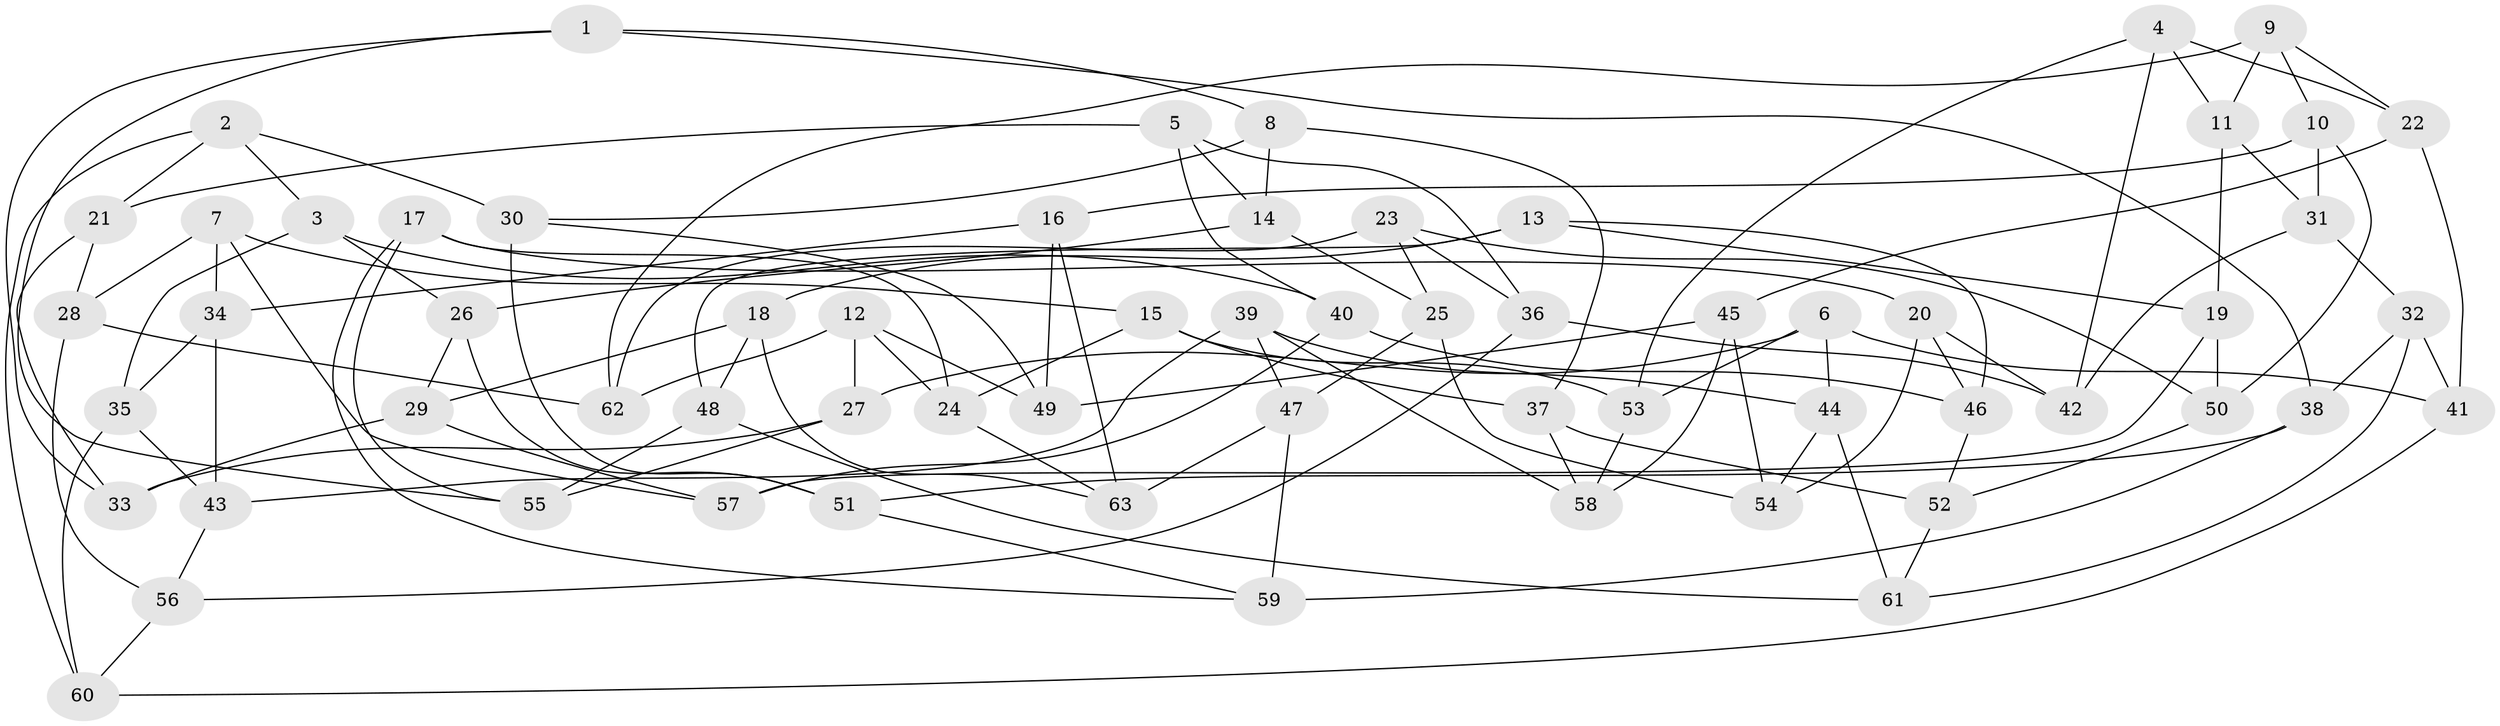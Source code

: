// coarse degree distribution, {6: 0.42105263157894735, 5: 0.23684210526315788, 4: 0.2631578947368421, 3: 0.07894736842105263}
// Generated by graph-tools (version 1.1) at 2025/38/03/04/25 23:38:19]
// undirected, 63 vertices, 126 edges
graph export_dot {
  node [color=gray90,style=filled];
  1;
  2;
  3;
  4;
  5;
  6;
  7;
  8;
  9;
  10;
  11;
  12;
  13;
  14;
  15;
  16;
  17;
  18;
  19;
  20;
  21;
  22;
  23;
  24;
  25;
  26;
  27;
  28;
  29;
  30;
  31;
  32;
  33;
  34;
  35;
  36;
  37;
  38;
  39;
  40;
  41;
  42;
  43;
  44;
  45;
  46;
  47;
  48;
  49;
  50;
  51;
  52;
  53;
  54;
  55;
  56;
  57;
  58;
  59;
  60;
  61;
  62;
  63;
  1 -- 38;
  1 -- 33;
  1 -- 55;
  1 -- 8;
  2 -- 3;
  2 -- 60;
  2 -- 30;
  2 -- 21;
  3 -- 26;
  3 -- 35;
  3 -- 40;
  4 -- 42;
  4 -- 22;
  4 -- 11;
  4 -- 53;
  5 -- 36;
  5 -- 40;
  5 -- 14;
  5 -- 21;
  6 -- 44;
  6 -- 53;
  6 -- 41;
  6 -- 27;
  7 -- 34;
  7 -- 57;
  7 -- 28;
  7 -- 15;
  8 -- 37;
  8 -- 14;
  8 -- 30;
  9 -- 22;
  9 -- 11;
  9 -- 62;
  9 -- 10;
  10 -- 50;
  10 -- 31;
  10 -- 16;
  11 -- 31;
  11 -- 19;
  12 -- 27;
  12 -- 62;
  12 -- 49;
  12 -- 24;
  13 -- 19;
  13 -- 46;
  13 -- 48;
  13 -- 18;
  14 -- 25;
  14 -- 26;
  15 -- 53;
  15 -- 37;
  15 -- 24;
  16 -- 49;
  16 -- 63;
  16 -- 34;
  17 -- 20;
  17 -- 55;
  17 -- 59;
  17 -- 24;
  18 -- 63;
  18 -- 29;
  18 -- 48;
  19 -- 50;
  19 -- 57;
  20 -- 46;
  20 -- 42;
  20 -- 54;
  21 -- 33;
  21 -- 28;
  22 -- 45;
  22 -- 41;
  23 -- 36;
  23 -- 62;
  23 -- 50;
  23 -- 25;
  24 -- 63;
  25 -- 47;
  25 -- 54;
  26 -- 51;
  26 -- 29;
  27 -- 33;
  27 -- 55;
  28 -- 62;
  28 -- 56;
  29 -- 57;
  29 -- 33;
  30 -- 49;
  30 -- 51;
  31 -- 42;
  31 -- 32;
  32 -- 41;
  32 -- 38;
  32 -- 61;
  34 -- 43;
  34 -- 35;
  35 -- 60;
  35 -- 43;
  36 -- 42;
  36 -- 56;
  37 -- 52;
  37 -- 58;
  38 -- 51;
  38 -- 59;
  39 -- 58;
  39 -- 44;
  39 -- 47;
  39 -- 43;
  40 -- 57;
  40 -- 46;
  41 -- 60;
  43 -- 56;
  44 -- 61;
  44 -- 54;
  45 -- 49;
  45 -- 58;
  45 -- 54;
  46 -- 52;
  47 -- 63;
  47 -- 59;
  48 -- 61;
  48 -- 55;
  50 -- 52;
  51 -- 59;
  52 -- 61;
  53 -- 58;
  56 -- 60;
}
